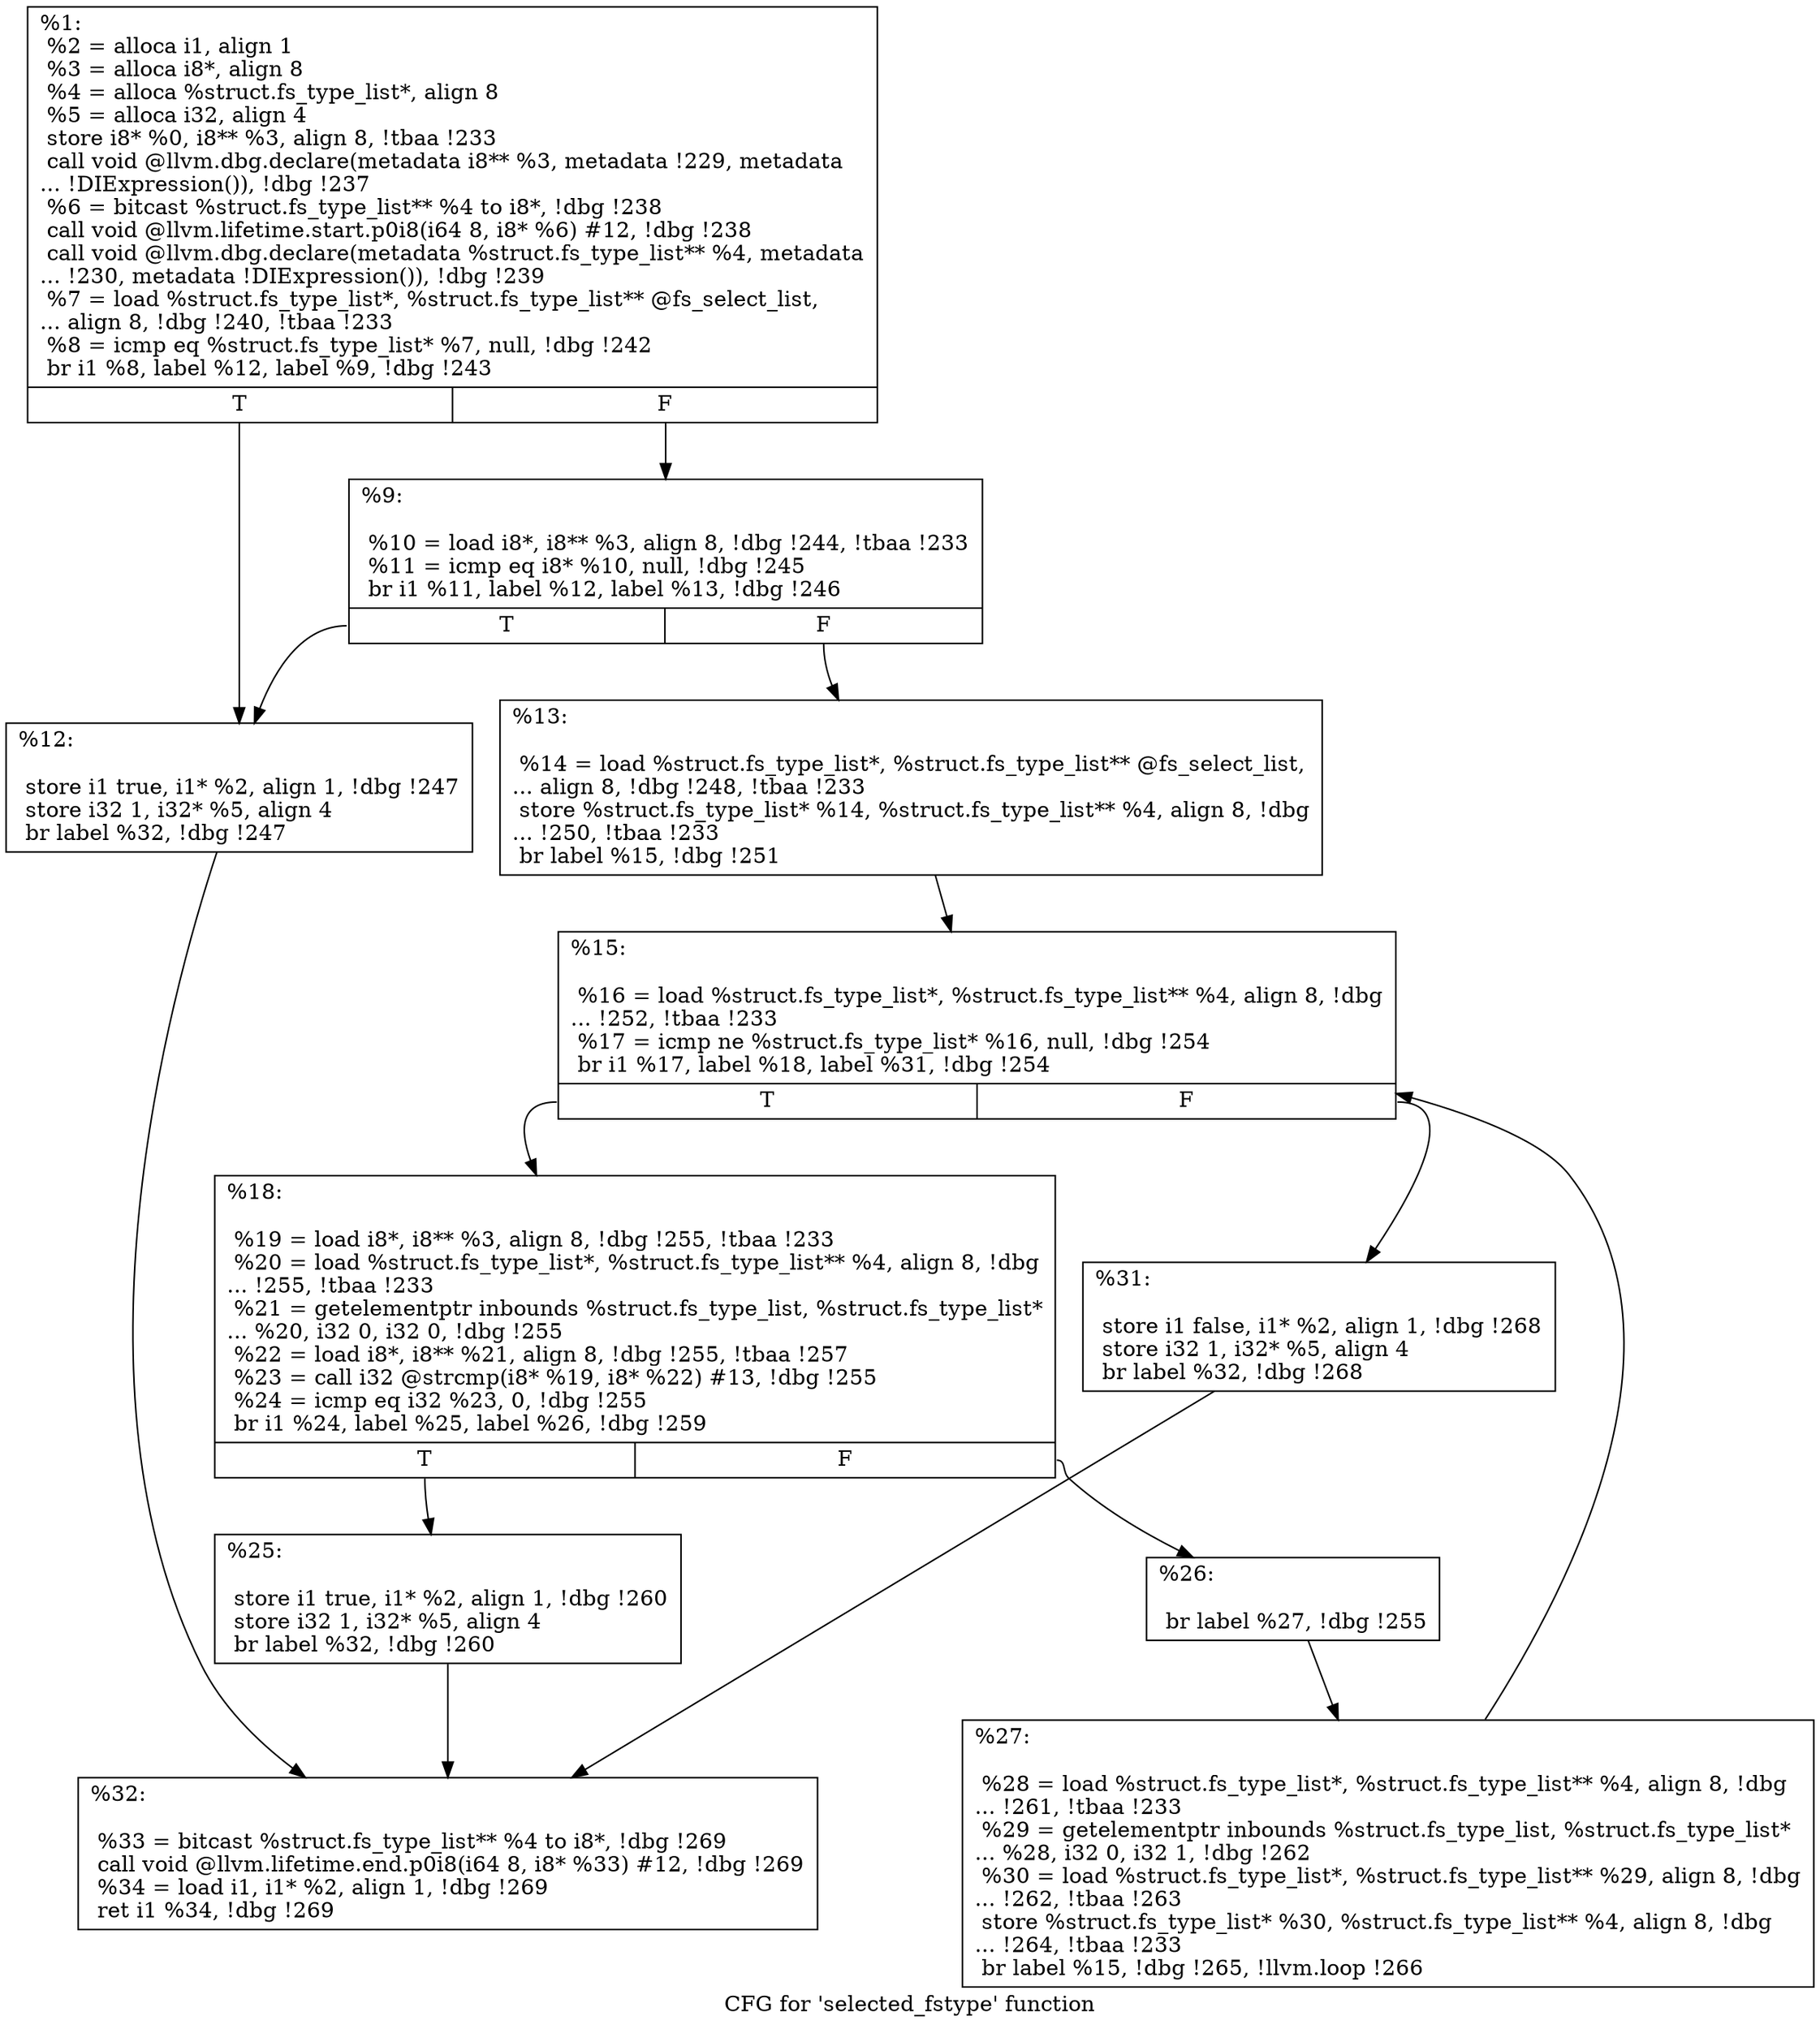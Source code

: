 digraph "CFG for 'selected_fstype' function" {
	label="CFG for 'selected_fstype' function";

	Node0xd1b1c0 [shape=record,label="{%1:\l  %2 = alloca i1, align 1\l  %3 = alloca i8*, align 8\l  %4 = alloca %struct.fs_type_list*, align 8\l  %5 = alloca i32, align 4\l  store i8* %0, i8** %3, align 8, !tbaa !233\l  call void @llvm.dbg.declare(metadata i8** %3, metadata !229, metadata\l... !DIExpression()), !dbg !237\l  %6 = bitcast %struct.fs_type_list** %4 to i8*, !dbg !238\l  call void @llvm.lifetime.start.p0i8(i64 8, i8* %6) #12, !dbg !238\l  call void @llvm.dbg.declare(metadata %struct.fs_type_list** %4, metadata\l... !230, metadata !DIExpression()), !dbg !239\l  %7 = load %struct.fs_type_list*, %struct.fs_type_list** @fs_select_list,\l... align 8, !dbg !240, !tbaa !233\l  %8 = icmp eq %struct.fs_type_list* %7, null, !dbg !242\l  br i1 %8, label %12, label %9, !dbg !243\l|{<s0>T|<s1>F}}"];
	Node0xd1b1c0:s0 -> Node0xd1b8e0;
	Node0xd1b1c0:s1 -> Node0xd1b890;
	Node0xd1b890 [shape=record,label="{%9:\l\l  %10 = load i8*, i8** %3, align 8, !dbg !244, !tbaa !233\l  %11 = icmp eq i8* %10, null, !dbg !245\l  br i1 %11, label %12, label %13, !dbg !246\l|{<s0>T|<s1>F}}"];
	Node0xd1b890:s0 -> Node0xd1b8e0;
	Node0xd1b890:s1 -> Node0xd1b930;
	Node0xd1b8e0 [shape=record,label="{%12:\l\l  store i1 true, i1* %2, align 1, !dbg !247\l  store i32 1, i32* %5, align 4\l  br label %32, !dbg !247\l}"];
	Node0xd1b8e0 -> Node0xd1bb60;
	Node0xd1b930 [shape=record,label="{%13:\l\l  %14 = load %struct.fs_type_list*, %struct.fs_type_list** @fs_select_list,\l... align 8, !dbg !248, !tbaa !233\l  store %struct.fs_type_list* %14, %struct.fs_type_list** %4, align 8, !dbg\l... !250, !tbaa !233\l  br label %15, !dbg !251\l}"];
	Node0xd1b930 -> Node0xd1b980;
	Node0xd1b980 [shape=record,label="{%15:\l\l  %16 = load %struct.fs_type_list*, %struct.fs_type_list** %4, align 8, !dbg\l... !252, !tbaa !233\l  %17 = icmp ne %struct.fs_type_list* %16, null, !dbg !254\l  br i1 %17, label %18, label %31, !dbg !254\l|{<s0>T|<s1>F}}"];
	Node0xd1b980:s0 -> Node0xd1b9d0;
	Node0xd1b980:s1 -> Node0xd1bb10;
	Node0xd1b9d0 [shape=record,label="{%18:\l\l  %19 = load i8*, i8** %3, align 8, !dbg !255, !tbaa !233\l  %20 = load %struct.fs_type_list*, %struct.fs_type_list** %4, align 8, !dbg\l... !255, !tbaa !233\l  %21 = getelementptr inbounds %struct.fs_type_list, %struct.fs_type_list*\l... %20, i32 0, i32 0, !dbg !255\l  %22 = load i8*, i8** %21, align 8, !dbg !255, !tbaa !257\l  %23 = call i32 @strcmp(i8* %19, i8* %22) #13, !dbg !255\l  %24 = icmp eq i32 %23, 0, !dbg !255\l  br i1 %24, label %25, label %26, !dbg !259\l|{<s0>T|<s1>F}}"];
	Node0xd1b9d0:s0 -> Node0xd1ba20;
	Node0xd1b9d0:s1 -> Node0xd1ba70;
	Node0xd1ba20 [shape=record,label="{%25:\l\l  store i1 true, i1* %2, align 1, !dbg !260\l  store i32 1, i32* %5, align 4\l  br label %32, !dbg !260\l}"];
	Node0xd1ba20 -> Node0xd1bb60;
	Node0xd1ba70 [shape=record,label="{%26:\l\l  br label %27, !dbg !255\l}"];
	Node0xd1ba70 -> Node0xd1bac0;
	Node0xd1bac0 [shape=record,label="{%27:\l\l  %28 = load %struct.fs_type_list*, %struct.fs_type_list** %4, align 8, !dbg\l... !261, !tbaa !233\l  %29 = getelementptr inbounds %struct.fs_type_list, %struct.fs_type_list*\l... %28, i32 0, i32 1, !dbg !262\l  %30 = load %struct.fs_type_list*, %struct.fs_type_list** %29, align 8, !dbg\l... !262, !tbaa !263\l  store %struct.fs_type_list* %30, %struct.fs_type_list** %4, align 8, !dbg\l... !264, !tbaa !233\l  br label %15, !dbg !265, !llvm.loop !266\l}"];
	Node0xd1bac0 -> Node0xd1b980;
	Node0xd1bb10 [shape=record,label="{%31:\l\l  store i1 false, i1* %2, align 1, !dbg !268\l  store i32 1, i32* %5, align 4\l  br label %32, !dbg !268\l}"];
	Node0xd1bb10 -> Node0xd1bb60;
	Node0xd1bb60 [shape=record,label="{%32:\l\l  %33 = bitcast %struct.fs_type_list** %4 to i8*, !dbg !269\l  call void @llvm.lifetime.end.p0i8(i64 8, i8* %33) #12, !dbg !269\l  %34 = load i1, i1* %2, align 1, !dbg !269\l  ret i1 %34, !dbg !269\l}"];
}
